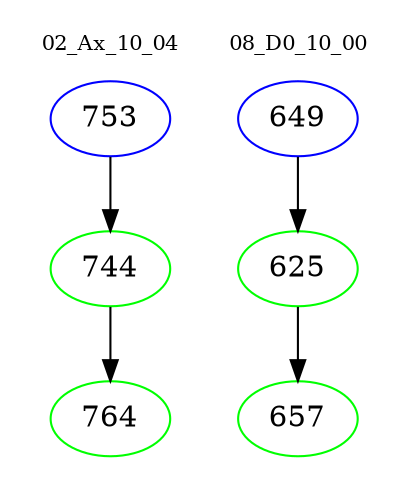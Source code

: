 digraph{
subgraph cluster_0 {
color = white
label = "02_Ax_10_04";
fontsize=10;
T0_753 [label="753", color="blue"]
T0_753 -> T0_744 [color="black"]
T0_744 [label="744", color="green"]
T0_744 -> T0_764 [color="black"]
T0_764 [label="764", color="green"]
}
subgraph cluster_1 {
color = white
label = "08_D0_10_00";
fontsize=10;
T1_649 [label="649", color="blue"]
T1_649 -> T1_625 [color="black"]
T1_625 [label="625", color="green"]
T1_625 -> T1_657 [color="black"]
T1_657 [label="657", color="green"]
}
}
